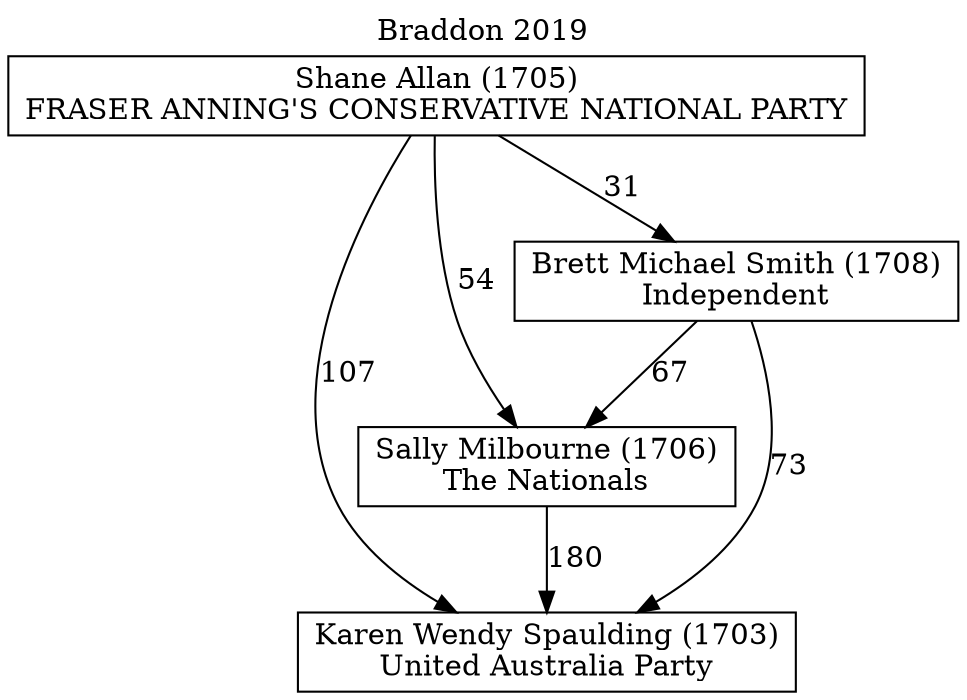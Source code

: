 // House preference flow
digraph "Karen Wendy Spaulding (1703)_Braddon_2019" {
	graph [label="Braddon 2019" labelloc=t mclimit=10]
	node [shape=box]
	"Karen Wendy Spaulding (1703)" [label="Karen Wendy Spaulding (1703)
United Australia Party"]
	"Sally Milbourne (1706)" [label="Sally Milbourne (1706)
The Nationals"]
	"Brett Michael Smith (1708)" [label="Brett Michael Smith (1708)
Independent"]
	"Shane Allan (1705)" [label="Shane Allan (1705)
FRASER ANNING'S CONSERVATIVE NATIONAL PARTY"]
	"Sally Milbourne (1706)" -> "Karen Wendy Spaulding (1703)" [label=180]
	"Brett Michael Smith (1708)" -> "Sally Milbourne (1706)" [label=67]
	"Shane Allan (1705)" -> "Brett Michael Smith (1708)" [label=31]
	"Brett Michael Smith (1708)" -> "Karen Wendy Spaulding (1703)" [label=73]
	"Shane Allan (1705)" -> "Karen Wendy Spaulding (1703)" [label=107]
	"Shane Allan (1705)" -> "Sally Milbourne (1706)" [label=54]
}
